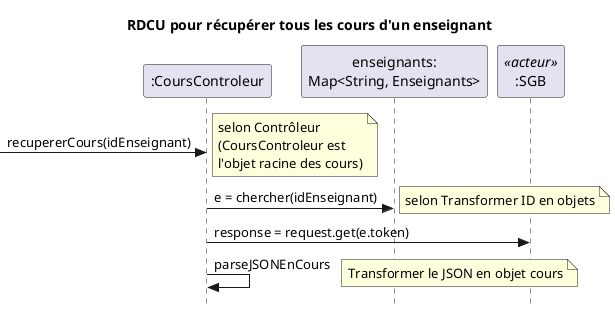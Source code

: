 @startuml 
skinparam style strictuml
skinparam defaultfontname Verdana
title RDCU pour récupérer tous les cours d'un enseignant
participant ":CoursControleur" as coursControleur

->coursControleur : recupererCours(idEnseignant)
note right : selon Contrôleur\n(CoursControleur est\nl'objet racine des cours)
participant "enseignants:\nMap<String, Enseignants>" as CollectionEnseignants
coursControleur -> CollectionEnseignants : e = chercher(idEnseignant) 
note right : selon Transformer ID en objets
'TODO - SGB ici mais je ne suis pas sure sion on peut mettre une Map
participant ":SGB" as sgb << acteur >>
'TODO je ne sais pas comment mettre la note en haut du participant
'rnote over sgb: Service Acteur externe 
coursControleur -> sgb : response = request.get(e.token)
coursControleur -> coursControleur : parseJSONEnCours 
note right: Transformer le JSON en objet cours

@enduml